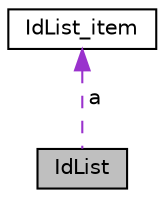 digraph "IdList"
{
  edge [fontname="Helvetica",fontsize="10",labelfontname="Helvetica",labelfontsize="10"];
  node [fontname="Helvetica",fontsize="10",shape=record];
  Node1 [label="IdList",height=0.2,width=0.4,color="black", fillcolor="grey75", style="filled", fontcolor="black"];
  Node2 -> Node1 [dir="back",color="darkorchid3",fontsize="10",style="dashed",label=" a" ,fontname="Helvetica"];
  Node2 [label="IdList_item",height=0.2,width=0.4,color="black", fillcolor="white", style="filled",URL="$struct_id_list_1_1_id_list__item.html"];
}
